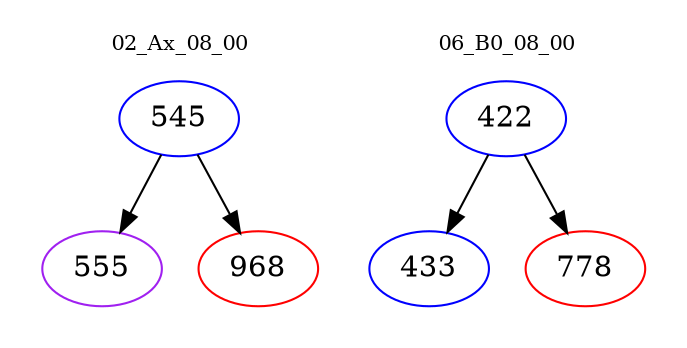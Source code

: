 digraph{
subgraph cluster_0 {
color = white
label = "02_Ax_08_00";
fontsize=10;
T0_545 [label="545", color="blue"]
T0_545 -> T0_555 [color="black"]
T0_555 [label="555", color="purple"]
T0_545 -> T0_968 [color="black"]
T0_968 [label="968", color="red"]
}
subgraph cluster_1 {
color = white
label = "06_B0_08_00";
fontsize=10;
T1_422 [label="422", color="blue"]
T1_422 -> T1_433 [color="black"]
T1_433 [label="433", color="blue"]
T1_422 -> T1_778 [color="black"]
T1_778 [label="778", color="red"]
}
}
